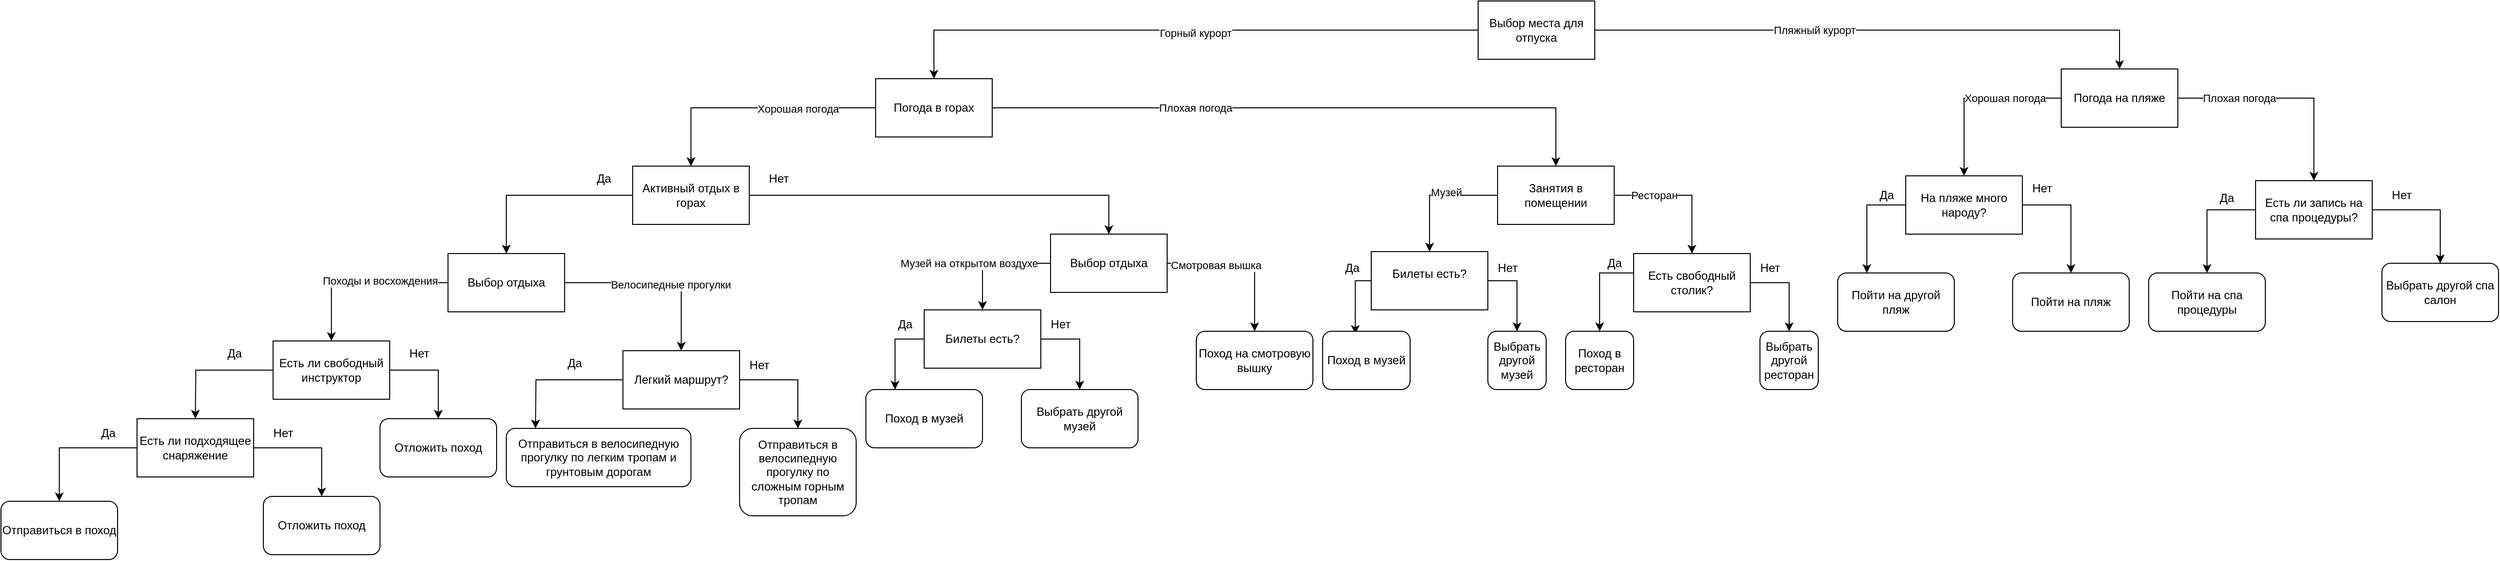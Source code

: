 <mxfile version="21.8.1" type="device">
  <diagram name="Страница 1" id="6pyIFCUkV2e-s-VGVG6v">
    <mxGraphModel dx="1034" dy="424" grid="1" gridSize="10" guides="1" tooltips="1" connect="1" arrows="1" fold="1" page="1" pageScale="1" pageWidth="827" pageHeight="1169" math="0" shadow="0">
      <root>
        <mxCell id="0" />
        <mxCell id="1" parent="0" />
        <mxCell id="yZ3_KTCY5JrwU7TRLGFP-92" style="edgeStyle=orthogonalEdgeStyle;rounded=0;orthogonalLoop=1;jettySize=auto;html=1;" parent="1" source="yZ3_KTCY5JrwU7TRLGFP-96" target="yZ3_KTCY5JrwU7TRLGFP-101" edge="1">
          <mxGeometry relative="1" as="geometry" />
        </mxCell>
        <mxCell id="yZ3_KTCY5JrwU7TRLGFP-93" value="Горный курорт" style="edgeLabel;html=1;align=center;verticalAlign=middle;resizable=0;points=[];" parent="yZ3_KTCY5JrwU7TRLGFP-92" vertex="1" connectable="0">
          <mxGeometry x="-0.044" y="3" relative="1" as="geometry">
            <mxPoint as="offset" />
          </mxGeometry>
        </mxCell>
        <mxCell id="yZ3_KTCY5JrwU7TRLGFP-94" style="edgeStyle=orthogonalEdgeStyle;rounded=0;orthogonalLoop=1;jettySize=auto;html=1;exitX=1;exitY=0.5;exitDx=0;exitDy=0;entryX=0.5;entryY=0;entryDx=0;entryDy=0;" parent="1" source="yZ3_KTCY5JrwU7TRLGFP-96" target="yZ3_KTCY5JrwU7TRLGFP-106" edge="1">
          <mxGeometry relative="1" as="geometry" />
        </mxCell>
        <mxCell id="yZ3_KTCY5JrwU7TRLGFP-95" value="Пляжный курорт" style="edgeLabel;html=1;align=center;verticalAlign=middle;resizable=0;points=[];" parent="yZ3_KTCY5JrwU7TRLGFP-94" vertex="1" connectable="0">
          <mxGeometry x="-0.221" relative="1" as="geometry">
            <mxPoint as="offset" />
          </mxGeometry>
        </mxCell>
        <mxCell id="yZ3_KTCY5JrwU7TRLGFP-96" value="Выбор места для отпуска" style="rounded=0;whiteSpace=wrap;html=1;" parent="1" vertex="1">
          <mxGeometry x="1600" y="630" width="120" height="60" as="geometry" />
        </mxCell>
        <mxCell id="yZ3_KTCY5JrwU7TRLGFP-97" style="edgeStyle=orthogonalEdgeStyle;rounded=0;orthogonalLoop=1;jettySize=auto;html=1;" parent="1" source="yZ3_KTCY5JrwU7TRLGFP-101" target="yZ3_KTCY5JrwU7TRLGFP-109" edge="1">
          <mxGeometry relative="1" as="geometry">
            <Array as="points">
              <mxPoint x="790" y="740" />
            </Array>
          </mxGeometry>
        </mxCell>
        <mxCell id="yZ3_KTCY5JrwU7TRLGFP-98" value="Хорошая погода" style="edgeLabel;html=1;align=center;verticalAlign=middle;resizable=0;points=[];" parent="yZ3_KTCY5JrwU7TRLGFP-97" vertex="1" connectable="0">
          <mxGeometry x="-0.356" y="1" relative="1" as="geometry">
            <mxPoint as="offset" />
          </mxGeometry>
        </mxCell>
        <mxCell id="yZ3_KTCY5JrwU7TRLGFP-99" style="edgeStyle=orthogonalEdgeStyle;rounded=0;orthogonalLoop=1;jettySize=auto;html=1;exitX=1;exitY=0.5;exitDx=0;exitDy=0;entryX=0.5;entryY=0;entryDx=0;entryDy=0;" parent="1" source="yZ3_KTCY5JrwU7TRLGFP-101" target="yZ3_KTCY5JrwU7TRLGFP-114" edge="1">
          <mxGeometry relative="1" as="geometry" />
        </mxCell>
        <mxCell id="yZ3_KTCY5JrwU7TRLGFP-100" value=" Плохая погода" style="edgeLabel;html=1;align=center;verticalAlign=middle;resizable=0;points=[];" parent="yZ3_KTCY5JrwU7TRLGFP-99" vertex="1" connectable="0">
          <mxGeometry x="-0.348" relative="1" as="geometry">
            <mxPoint as="offset" />
          </mxGeometry>
        </mxCell>
        <mxCell id="yZ3_KTCY5JrwU7TRLGFP-101" value="Погода в горах" style="rounded=0;whiteSpace=wrap;html=1;" parent="1" vertex="1">
          <mxGeometry x="980" y="710" width="120" height="60" as="geometry" />
        </mxCell>
        <mxCell id="yZ3_KTCY5JrwU7TRLGFP-102" style="edgeStyle=orthogonalEdgeStyle;rounded=0;orthogonalLoop=1;jettySize=auto;html=1;exitX=0;exitY=0.5;exitDx=0;exitDy=0;entryX=0.5;entryY=0;entryDx=0;entryDy=0;" parent="1" source="yZ3_KTCY5JrwU7TRLGFP-106" target="yZ3_KTCY5JrwU7TRLGFP-171" edge="1">
          <mxGeometry relative="1" as="geometry" />
        </mxCell>
        <mxCell id="yZ3_KTCY5JrwU7TRLGFP-103" value="Хорошая погода" style="edgeLabel;html=1;align=center;verticalAlign=middle;resizable=0;points=[];" parent="yZ3_KTCY5JrwU7TRLGFP-102" vertex="1" connectable="0">
          <mxGeometry x="-0.351" y="7" relative="1" as="geometry">
            <mxPoint y="-7" as="offset" />
          </mxGeometry>
        </mxCell>
        <mxCell id="yZ3_KTCY5JrwU7TRLGFP-104" style="edgeStyle=orthogonalEdgeStyle;rounded=0;orthogonalLoop=1;jettySize=auto;html=1;exitX=1;exitY=0.5;exitDx=0;exitDy=0;entryX=0.5;entryY=0;entryDx=0;entryDy=0;" parent="1" source="yZ3_KTCY5JrwU7TRLGFP-106" target="yZ3_KTCY5JrwU7TRLGFP-174" edge="1">
          <mxGeometry relative="1" as="geometry" />
        </mxCell>
        <mxCell id="yZ3_KTCY5JrwU7TRLGFP-105" value="Плохая погода" style="edgeLabel;html=1;align=center;verticalAlign=middle;resizable=0;points=[];" parent="yZ3_KTCY5JrwU7TRLGFP-104" vertex="1" connectable="0">
          <mxGeometry x="-0.641" y="-1" relative="1" as="geometry">
            <mxPoint x="22" y="-1" as="offset" />
          </mxGeometry>
        </mxCell>
        <mxCell id="yZ3_KTCY5JrwU7TRLGFP-106" value="Погода на пляже" style="rounded=0;whiteSpace=wrap;html=1;" parent="1" vertex="1">
          <mxGeometry x="2200" y="700" width="120" height="60" as="geometry" />
        </mxCell>
        <mxCell id="yZ3_KTCY5JrwU7TRLGFP-107" style="edgeStyle=orthogonalEdgeStyle;rounded=0;orthogonalLoop=1;jettySize=auto;html=1;" parent="1" source="yZ3_KTCY5JrwU7TRLGFP-109" target="yZ3_KTCY5JrwU7TRLGFP-119" edge="1">
          <mxGeometry relative="1" as="geometry" />
        </mxCell>
        <mxCell id="yZ3_KTCY5JrwU7TRLGFP-108" style="edgeStyle=orthogonalEdgeStyle;rounded=0;orthogonalLoop=1;jettySize=auto;html=1;exitX=1;exitY=0.5;exitDx=0;exitDy=0;entryX=0.5;entryY=0;entryDx=0;entryDy=0;" parent="1" source="yZ3_KTCY5JrwU7TRLGFP-109" target="yZ3_KTCY5JrwU7TRLGFP-124" edge="1">
          <mxGeometry relative="1" as="geometry" />
        </mxCell>
        <mxCell id="yZ3_KTCY5JrwU7TRLGFP-109" value="Активный отдых в горах" style="rounded=0;whiteSpace=wrap;html=1;" parent="1" vertex="1">
          <mxGeometry x="730" y="800" width="120" height="60" as="geometry" />
        </mxCell>
        <mxCell id="yZ3_KTCY5JrwU7TRLGFP-110" style="edgeStyle=orthogonalEdgeStyle;rounded=0;orthogonalLoop=1;jettySize=auto;html=1;exitX=0;exitY=0.5;exitDx=0;exitDy=0;entryX=0.5;entryY=0;entryDx=0;entryDy=0;" parent="1" source="yZ3_KTCY5JrwU7TRLGFP-114" target="yZ3_KTCY5JrwU7TRLGFP-157" edge="1">
          <mxGeometry relative="1" as="geometry" />
        </mxCell>
        <mxCell id="yZ3_KTCY5JrwU7TRLGFP-111" value="Музей" style="edgeLabel;html=1;align=center;verticalAlign=middle;resizable=0;points=[];" parent="yZ3_KTCY5JrwU7TRLGFP-110" vertex="1" connectable="0">
          <mxGeometry x="-0.162" y="-3" relative="1" as="geometry">
            <mxPoint as="offset" />
          </mxGeometry>
        </mxCell>
        <mxCell id="yZ3_KTCY5JrwU7TRLGFP-112" style="edgeStyle=orthogonalEdgeStyle;rounded=0;orthogonalLoop=1;jettySize=auto;html=1;exitX=1;exitY=0.5;exitDx=0;exitDy=0;" parent="1" source="yZ3_KTCY5JrwU7TRLGFP-114" target="yZ3_KTCY5JrwU7TRLGFP-160" edge="1">
          <mxGeometry relative="1" as="geometry" />
        </mxCell>
        <mxCell id="yZ3_KTCY5JrwU7TRLGFP-113" value="Ресторан" style="edgeLabel;html=1;align=center;verticalAlign=middle;resizable=0;points=[];" parent="yZ3_KTCY5JrwU7TRLGFP-112" vertex="1" connectable="0">
          <mxGeometry x="-0.395" y="-9" relative="1" as="geometry">
            <mxPoint x="-2" y="-9" as="offset" />
          </mxGeometry>
        </mxCell>
        <mxCell id="yZ3_KTCY5JrwU7TRLGFP-114" value="Занятия в помещении" style="rounded=0;whiteSpace=wrap;html=1;" parent="1" vertex="1">
          <mxGeometry x="1620" y="800" width="120" height="60" as="geometry" />
        </mxCell>
        <mxCell id="yZ3_KTCY5JrwU7TRLGFP-115" style="edgeStyle=orthogonalEdgeStyle;rounded=0;orthogonalLoop=1;jettySize=auto;html=1;entryX=0.5;entryY=0;entryDx=0;entryDy=0;" parent="1" source="yZ3_KTCY5JrwU7TRLGFP-119" target="yZ3_KTCY5JrwU7TRLGFP-129" edge="1">
          <mxGeometry relative="1" as="geometry" />
        </mxCell>
        <mxCell id="yZ3_KTCY5JrwU7TRLGFP-116" value="Походы и восхождения" style="edgeLabel;html=1;align=center;verticalAlign=middle;resizable=0;points=[];" parent="yZ3_KTCY5JrwU7TRLGFP-115" vertex="1" connectable="0">
          <mxGeometry x="-0.219" y="-2" relative="1" as="geometry">
            <mxPoint as="offset" />
          </mxGeometry>
        </mxCell>
        <mxCell id="yZ3_KTCY5JrwU7TRLGFP-117" style="edgeStyle=orthogonalEdgeStyle;rounded=0;orthogonalLoop=1;jettySize=auto;html=1;exitX=1;exitY=0.5;exitDx=0;exitDy=0;entryX=0.5;entryY=0;entryDx=0;entryDy=0;" parent="1" source="yZ3_KTCY5JrwU7TRLGFP-119" target="yZ3_KTCY5JrwU7TRLGFP-132" edge="1">
          <mxGeometry relative="1" as="geometry" />
        </mxCell>
        <mxCell id="yZ3_KTCY5JrwU7TRLGFP-118" value="Велосипедные прогулки" style="edgeLabel;html=1;align=center;verticalAlign=middle;resizable=0;points=[];" parent="yZ3_KTCY5JrwU7TRLGFP-117" vertex="1" connectable="0">
          <mxGeometry x="0.149" y="-2" relative="1" as="geometry">
            <mxPoint as="offset" />
          </mxGeometry>
        </mxCell>
        <mxCell id="yZ3_KTCY5JrwU7TRLGFP-119" value="Выбор отдыха" style="rounded=0;whiteSpace=wrap;html=1;" parent="1" vertex="1">
          <mxGeometry x="540" y="890" width="120" height="60" as="geometry" />
        </mxCell>
        <mxCell id="yZ3_KTCY5JrwU7TRLGFP-120" style="edgeStyle=orthogonalEdgeStyle;rounded=0;orthogonalLoop=1;jettySize=auto;html=1;entryX=0.5;entryY=0;entryDx=0;entryDy=0;" parent="1" source="yZ3_KTCY5JrwU7TRLGFP-124" target="yZ3_KTCY5JrwU7TRLGFP-149" edge="1">
          <mxGeometry relative="1" as="geometry">
            <Array as="points">
              <mxPoint x="1090" y="900" />
              <mxPoint x="1090" y="948" />
            </Array>
          </mxGeometry>
        </mxCell>
        <mxCell id="yZ3_KTCY5JrwU7TRLGFP-121" value="Музей на открытом воздухе&lt;br&gt;" style="edgeLabel;html=1;align=center;verticalAlign=middle;resizable=0;points=[];" parent="yZ3_KTCY5JrwU7TRLGFP-120" vertex="1" connectable="0">
          <mxGeometry x="-0.139" y="5" relative="1" as="geometry">
            <mxPoint x="-33" y="-5" as="offset" />
          </mxGeometry>
        </mxCell>
        <mxCell id="yZ3_KTCY5JrwU7TRLGFP-122" style="edgeStyle=orthogonalEdgeStyle;rounded=0;orthogonalLoop=1;jettySize=auto;html=1;exitX=1;exitY=0.5;exitDx=0;exitDy=0;entryX=0.5;entryY=0;entryDx=0;entryDy=0;" parent="1" source="yZ3_KTCY5JrwU7TRLGFP-124" target="yZ3_KTCY5JrwU7TRLGFP-154" edge="1">
          <mxGeometry relative="1" as="geometry">
            <mxPoint x="1440" y="960" as="targetPoint" />
          </mxGeometry>
        </mxCell>
        <mxCell id="yZ3_KTCY5JrwU7TRLGFP-123" value="Смотровая вышка" style="edgeLabel;html=1;align=center;verticalAlign=middle;resizable=0;points=[];" parent="yZ3_KTCY5JrwU7TRLGFP-122" vertex="1" connectable="0">
          <mxGeometry x="-0.389" y="-2" relative="1" as="geometry">
            <mxPoint x="1" as="offset" />
          </mxGeometry>
        </mxCell>
        <mxCell id="yZ3_KTCY5JrwU7TRLGFP-124" value="Выбор отдыха" style="rounded=0;whiteSpace=wrap;html=1;" parent="1" vertex="1">
          <mxGeometry x="1160" y="870" width="120" height="60" as="geometry" />
        </mxCell>
        <mxCell id="yZ3_KTCY5JrwU7TRLGFP-125" value="Да&lt;br&gt;" style="text;html=1;align=center;verticalAlign=middle;resizable=0;points=[];autosize=1;strokeColor=none;fillColor=none;" parent="1" vertex="1">
          <mxGeometry x="680" y="798" width="40" height="30" as="geometry" />
        </mxCell>
        <mxCell id="yZ3_KTCY5JrwU7TRLGFP-126" value="Нет" style="text;html=1;align=center;verticalAlign=middle;resizable=0;points=[];autosize=1;strokeColor=none;fillColor=none;" parent="1" vertex="1">
          <mxGeometry x="860" y="798" width="40" height="30" as="geometry" />
        </mxCell>
        <mxCell id="yZ3_KTCY5JrwU7TRLGFP-127" style="edgeStyle=orthogonalEdgeStyle;rounded=0;orthogonalLoop=1;jettySize=auto;html=1;exitX=0;exitY=0.5;exitDx=0;exitDy=0;entryX=0.5;entryY=0;entryDx=0;entryDy=0;" parent="1" source="yZ3_KTCY5JrwU7TRLGFP-129" edge="1">
          <mxGeometry relative="1" as="geometry">
            <mxPoint x="280" y="1060" as="targetPoint" />
          </mxGeometry>
        </mxCell>
        <mxCell id="yZ3_KTCY5JrwU7TRLGFP-128" style="edgeStyle=orthogonalEdgeStyle;rounded=0;orthogonalLoop=1;jettySize=auto;html=1;exitX=1;exitY=0.5;exitDx=0;exitDy=0;" parent="1" source="yZ3_KTCY5JrwU7TRLGFP-129" target="yZ3_KTCY5JrwU7TRLGFP-139" edge="1">
          <mxGeometry relative="1" as="geometry" />
        </mxCell>
        <mxCell id="yZ3_KTCY5JrwU7TRLGFP-129" value="Есть ли свободный инструктор" style="rounded=0;whiteSpace=wrap;html=1;" parent="1" vertex="1">
          <mxGeometry x="360" y="980" width="120" height="60" as="geometry" />
        </mxCell>
        <mxCell id="yZ3_KTCY5JrwU7TRLGFP-130" style="edgeStyle=orthogonalEdgeStyle;rounded=0;orthogonalLoop=1;jettySize=auto;html=1;exitX=0;exitY=0.5;exitDx=0;exitDy=0;entryX=0.25;entryY=0;entryDx=0;entryDy=0;" parent="1" source="yZ3_KTCY5JrwU7TRLGFP-132" edge="1">
          <mxGeometry relative="1" as="geometry">
            <mxPoint x="630" y="1070" as="targetPoint" />
          </mxGeometry>
        </mxCell>
        <mxCell id="yZ3_KTCY5JrwU7TRLGFP-131" style="edgeStyle=orthogonalEdgeStyle;rounded=0;orthogonalLoop=1;jettySize=auto;html=1;exitX=1;exitY=0.5;exitDx=0;exitDy=0;entryX=0.5;entryY=0;entryDx=0;entryDy=0;" parent="1" source="yZ3_KTCY5JrwU7TRLGFP-132" target="yZ3_KTCY5JrwU7TRLGFP-145" edge="1">
          <mxGeometry relative="1" as="geometry" />
        </mxCell>
        <mxCell id="yZ3_KTCY5JrwU7TRLGFP-132" value="Легкий маршрут?" style="rounded=0;whiteSpace=wrap;html=1;" parent="1" vertex="1">
          <mxGeometry x="720" y="990" width="120" height="60" as="geometry" />
        </mxCell>
        <mxCell id="yZ3_KTCY5JrwU7TRLGFP-133" value="Да" style="text;html=1;align=center;verticalAlign=middle;resizable=0;points=[];autosize=1;strokeColor=none;fillColor=none;" parent="1" vertex="1">
          <mxGeometry x="300" y="978" width="40" height="30" as="geometry" />
        </mxCell>
        <mxCell id="yZ3_KTCY5JrwU7TRLGFP-134" style="edgeStyle=orthogonalEdgeStyle;rounded=0;orthogonalLoop=1;jettySize=auto;html=1;exitX=0;exitY=0.5;exitDx=0;exitDy=0;entryX=0.5;entryY=0;entryDx=0;entryDy=0;" parent="1" source="yZ3_KTCY5JrwU7TRLGFP-136" target="yZ3_KTCY5JrwU7TRLGFP-137" edge="1">
          <mxGeometry relative="1" as="geometry" />
        </mxCell>
        <mxCell id="yZ3_KTCY5JrwU7TRLGFP-135" style="edgeStyle=orthogonalEdgeStyle;rounded=0;orthogonalLoop=1;jettySize=auto;html=1;exitX=1;exitY=0.5;exitDx=0;exitDy=0;" parent="1" source="yZ3_KTCY5JrwU7TRLGFP-136" target="yZ3_KTCY5JrwU7TRLGFP-138" edge="1">
          <mxGeometry relative="1" as="geometry" />
        </mxCell>
        <mxCell id="yZ3_KTCY5JrwU7TRLGFP-136" value="Есть ли подходящее снаряжение" style="rounded=0;whiteSpace=wrap;html=1;" parent="1" vertex="1">
          <mxGeometry x="220" y="1060" width="120" height="60" as="geometry" />
        </mxCell>
        <mxCell id="yZ3_KTCY5JrwU7TRLGFP-137" value="Отправиться в поход" style="rounded=1;whiteSpace=wrap;html=1;" parent="1" vertex="1">
          <mxGeometry x="80" y="1145" width="120" height="60" as="geometry" />
        </mxCell>
        <mxCell id="yZ3_KTCY5JrwU7TRLGFP-138" value="Отложить поход" style="rounded=1;whiteSpace=wrap;html=1;" parent="1" vertex="1">
          <mxGeometry x="350" y="1140" width="120" height="60" as="geometry" />
        </mxCell>
        <mxCell id="yZ3_KTCY5JrwU7TRLGFP-139" value="Отложить поход" style="rounded=1;whiteSpace=wrap;html=1;" parent="1" vertex="1">
          <mxGeometry x="470" y="1060" width="120" height="60" as="geometry" />
        </mxCell>
        <mxCell id="yZ3_KTCY5JrwU7TRLGFP-140" value="Нет" style="text;html=1;align=center;verticalAlign=middle;resizable=0;points=[];autosize=1;strokeColor=none;fillColor=none;" parent="1" vertex="1">
          <mxGeometry x="490" y="978" width="40" height="30" as="geometry" />
        </mxCell>
        <mxCell id="yZ3_KTCY5JrwU7TRLGFP-141" value="Да" style="text;html=1;align=center;verticalAlign=middle;resizable=0;points=[];autosize=1;strokeColor=none;fillColor=none;" parent="1" vertex="1">
          <mxGeometry x="170" y="1060" width="40" height="30" as="geometry" />
        </mxCell>
        <mxCell id="yZ3_KTCY5JrwU7TRLGFP-142" value="Нет" style="text;html=1;align=center;verticalAlign=middle;resizable=0;points=[];autosize=1;strokeColor=none;fillColor=none;" parent="1" vertex="1">
          <mxGeometry x="350" y="1060" width="40" height="30" as="geometry" />
        </mxCell>
        <mxCell id="yZ3_KTCY5JrwU7TRLGFP-143" value="Да" style="text;html=1;align=center;verticalAlign=middle;resizable=0;points=[];autosize=1;strokeColor=none;fillColor=none;" parent="1" vertex="1">
          <mxGeometry x="650" y="988" width="40" height="30" as="geometry" />
        </mxCell>
        <mxCell id="yZ3_KTCY5JrwU7TRLGFP-144" value="Отправиться в велосипедную прогулку по легким тропам и грунтовым дорогам" style="rounded=1;whiteSpace=wrap;html=1;" parent="1" vertex="1">
          <mxGeometry x="600" y="1070" width="190" height="60" as="geometry" />
        </mxCell>
        <mxCell id="yZ3_KTCY5JrwU7TRLGFP-145" value="Отправиться в велосипедную прогулку по сложным горным тропам" style="rounded=1;whiteSpace=wrap;html=1;" parent="1" vertex="1">
          <mxGeometry x="840" y="1070" width="120" height="90" as="geometry" />
        </mxCell>
        <mxCell id="yZ3_KTCY5JrwU7TRLGFP-146" value="Нет&lt;br&gt;" style="text;html=1;align=center;verticalAlign=middle;resizable=0;points=[];autosize=1;strokeColor=none;fillColor=none;" parent="1" vertex="1">
          <mxGeometry x="840" y="990" width="40" height="30" as="geometry" />
        </mxCell>
        <mxCell id="yZ3_KTCY5JrwU7TRLGFP-147" style="edgeStyle=orthogonalEdgeStyle;rounded=0;orthogonalLoop=1;jettySize=auto;html=1;exitX=0;exitY=0.5;exitDx=0;exitDy=0;entryX=0.25;entryY=0;entryDx=0;entryDy=0;" parent="1" source="yZ3_KTCY5JrwU7TRLGFP-149" target="yZ3_KTCY5JrwU7TRLGFP-150" edge="1">
          <mxGeometry relative="1" as="geometry" />
        </mxCell>
        <mxCell id="yZ3_KTCY5JrwU7TRLGFP-148" style="edgeStyle=orthogonalEdgeStyle;rounded=0;orthogonalLoop=1;jettySize=auto;html=1;exitX=1;exitY=0.5;exitDx=0;exitDy=0;entryX=0.5;entryY=0;entryDx=0;entryDy=0;" parent="1" source="yZ3_KTCY5JrwU7TRLGFP-149" target="yZ3_KTCY5JrwU7TRLGFP-152" edge="1">
          <mxGeometry relative="1" as="geometry" />
        </mxCell>
        <mxCell id="yZ3_KTCY5JrwU7TRLGFP-149" value="Билеты есть?&lt;br&gt;" style="rounded=0;whiteSpace=wrap;html=1;" parent="1" vertex="1">
          <mxGeometry x="1030" y="948" width="120" height="60" as="geometry" />
        </mxCell>
        <mxCell id="yZ3_KTCY5JrwU7TRLGFP-150" value="Поход в музей" style="rounded=1;whiteSpace=wrap;html=1;" parent="1" vertex="1">
          <mxGeometry x="970" y="1030" width="120" height="60" as="geometry" />
        </mxCell>
        <mxCell id="yZ3_KTCY5JrwU7TRLGFP-151" value="Да" style="text;html=1;align=center;verticalAlign=middle;resizable=0;points=[];autosize=1;strokeColor=none;fillColor=none;" parent="1" vertex="1">
          <mxGeometry x="990" y="948" width="40" height="30" as="geometry" />
        </mxCell>
        <mxCell id="yZ3_KTCY5JrwU7TRLGFP-152" value="Выбрать другой музей" style="rounded=1;whiteSpace=wrap;html=1;" parent="1" vertex="1">
          <mxGeometry x="1130" y="1030" width="120" height="60" as="geometry" />
        </mxCell>
        <mxCell id="yZ3_KTCY5JrwU7TRLGFP-153" value="Нет" style="text;html=1;align=center;verticalAlign=middle;resizable=0;points=[];autosize=1;strokeColor=none;fillColor=none;" parent="1" vertex="1">
          <mxGeometry x="1150" y="948" width="40" height="30" as="geometry" />
        </mxCell>
        <mxCell id="yZ3_KTCY5JrwU7TRLGFP-154" value="Поход на смотровую вышку" style="rounded=1;whiteSpace=wrap;html=1;" parent="1" vertex="1">
          <mxGeometry x="1310" y="970" width="120" height="60" as="geometry" />
        </mxCell>
        <mxCell id="yZ3_KTCY5JrwU7TRLGFP-155" style="edgeStyle=orthogonalEdgeStyle;rounded=0;orthogonalLoop=1;jettySize=auto;html=1;exitX=0;exitY=0.5;exitDx=0;exitDy=0;entryX=0.373;entryY=0.046;entryDx=0;entryDy=0;entryPerimeter=0;" parent="1" source="yZ3_KTCY5JrwU7TRLGFP-157" target="yZ3_KTCY5JrwU7TRLGFP-161" edge="1">
          <mxGeometry relative="1" as="geometry">
            <Array as="points">
              <mxPoint x="1474" y="918" />
            </Array>
          </mxGeometry>
        </mxCell>
        <mxCell id="yZ3_KTCY5JrwU7TRLGFP-156" style="edgeStyle=orthogonalEdgeStyle;rounded=0;orthogonalLoop=1;jettySize=auto;html=1;exitX=1;exitY=0.5;exitDx=0;exitDy=0;entryX=0.5;entryY=0;entryDx=0;entryDy=0;" parent="1" source="yZ3_KTCY5JrwU7TRLGFP-157" target="yZ3_KTCY5JrwU7TRLGFP-163" edge="1">
          <mxGeometry relative="1" as="geometry" />
        </mxCell>
        <mxCell id="yZ3_KTCY5JrwU7TRLGFP-157" value="&#xa;&lt;span style=&quot;color: rgb(0, 0, 0); font-family: Helvetica; font-size: 12px; font-style: normal; font-variant-ligatures: normal; font-variant-caps: normal; font-weight: 400; letter-spacing: normal; orphans: 2; text-align: center; text-indent: 0px; text-transform: none; widows: 2; word-spacing: 0px; -webkit-text-stroke-width: 0px; background-color: rgb(251, 251, 251); text-decoration-thickness: initial; text-decoration-style: initial; text-decoration-color: initial; float: none; display: inline !important;&quot;&gt;Билеты есть?&lt;/span&gt;&#xa;&#xa;" style="rounded=0;whiteSpace=wrap;html=1;" parent="1" vertex="1">
          <mxGeometry x="1490" y="888" width="120" height="60" as="geometry" />
        </mxCell>
        <mxCell id="yZ3_KTCY5JrwU7TRLGFP-158" style="edgeStyle=orthogonalEdgeStyle;rounded=0;orthogonalLoop=1;jettySize=auto;html=1;entryX=0.5;entryY=0;entryDx=0;entryDy=0;" parent="1" source="yZ3_KTCY5JrwU7TRLGFP-160" target="yZ3_KTCY5JrwU7TRLGFP-165" edge="1">
          <mxGeometry relative="1" as="geometry">
            <Array as="points">
              <mxPoint x="1725" y="910" />
            </Array>
          </mxGeometry>
        </mxCell>
        <mxCell id="yZ3_KTCY5JrwU7TRLGFP-159" style="edgeStyle=orthogonalEdgeStyle;rounded=0;orthogonalLoop=1;jettySize=auto;html=1;exitX=1;exitY=0.5;exitDx=0;exitDy=0;" parent="1" source="yZ3_KTCY5JrwU7TRLGFP-160" target="yZ3_KTCY5JrwU7TRLGFP-166" edge="1">
          <mxGeometry relative="1" as="geometry" />
        </mxCell>
        <mxCell id="yZ3_KTCY5JrwU7TRLGFP-160" value="Есть свободный столик?" style="rounded=0;whiteSpace=wrap;html=1;" parent="1" vertex="1">
          <mxGeometry x="1760" y="890" width="120" height="60" as="geometry" />
        </mxCell>
        <mxCell id="yZ3_KTCY5JrwU7TRLGFP-161" value="Поход в музей" style="rounded=1;whiteSpace=wrap;html=1;" parent="1" vertex="1">
          <mxGeometry x="1440" y="970" width="90" height="60" as="geometry" />
        </mxCell>
        <mxCell id="yZ3_KTCY5JrwU7TRLGFP-162" value="Да" style="text;html=1;align=center;verticalAlign=middle;resizable=0;points=[];autosize=1;strokeColor=none;fillColor=none;" parent="1" vertex="1">
          <mxGeometry x="1450" y="890" width="40" height="30" as="geometry" />
        </mxCell>
        <mxCell id="yZ3_KTCY5JrwU7TRLGFP-163" value="Выбрать другой музей" style="rounded=1;whiteSpace=wrap;html=1;" parent="1" vertex="1">
          <mxGeometry x="1610" y="970" width="60" height="60" as="geometry" />
        </mxCell>
        <mxCell id="yZ3_KTCY5JrwU7TRLGFP-164" value="Нет" style="text;html=1;align=center;verticalAlign=middle;resizable=0;points=[];autosize=1;strokeColor=none;fillColor=none;" parent="1" vertex="1">
          <mxGeometry x="1610" y="890" width="40" height="30" as="geometry" />
        </mxCell>
        <mxCell id="yZ3_KTCY5JrwU7TRLGFP-165" value="Поход в ресторан" style="rounded=1;whiteSpace=wrap;html=1;" parent="1" vertex="1">
          <mxGeometry x="1690" y="970" width="70" height="60" as="geometry" />
        </mxCell>
        <mxCell id="yZ3_KTCY5JrwU7TRLGFP-166" value="Выбрать другой ресторан" style="rounded=1;whiteSpace=wrap;html=1;" parent="1" vertex="1">
          <mxGeometry x="1890" y="970" width="60" height="60" as="geometry" />
        </mxCell>
        <mxCell id="yZ3_KTCY5JrwU7TRLGFP-167" value="Да" style="text;html=1;align=center;verticalAlign=middle;resizable=0;points=[];autosize=1;strokeColor=none;fillColor=none;" parent="1" vertex="1">
          <mxGeometry x="1720" y="885" width="40" height="30" as="geometry" />
        </mxCell>
        <mxCell id="yZ3_KTCY5JrwU7TRLGFP-168" value="Нет" style="text;html=1;align=center;verticalAlign=middle;resizable=0;points=[];autosize=1;strokeColor=none;fillColor=none;" parent="1" vertex="1">
          <mxGeometry x="1880" y="890" width="40" height="30" as="geometry" />
        </mxCell>
        <mxCell id="yZ3_KTCY5JrwU7TRLGFP-169" style="edgeStyle=orthogonalEdgeStyle;rounded=0;orthogonalLoop=1;jettySize=auto;html=1;exitX=0;exitY=0.5;exitDx=0;exitDy=0;entryX=0.25;entryY=0;entryDx=0;entryDy=0;" parent="1" source="yZ3_KTCY5JrwU7TRLGFP-171" target="yZ3_KTCY5JrwU7TRLGFP-175" edge="1">
          <mxGeometry relative="1" as="geometry" />
        </mxCell>
        <mxCell id="yZ3_KTCY5JrwU7TRLGFP-170" style="edgeStyle=orthogonalEdgeStyle;rounded=0;orthogonalLoop=1;jettySize=auto;html=1;exitX=1;exitY=0.5;exitDx=0;exitDy=0;entryX=0.5;entryY=0;entryDx=0;entryDy=0;" parent="1" source="yZ3_KTCY5JrwU7TRLGFP-171" target="yZ3_KTCY5JrwU7TRLGFP-177" edge="1">
          <mxGeometry relative="1" as="geometry" />
        </mxCell>
        <mxCell id="yZ3_KTCY5JrwU7TRLGFP-171" value="На пляже много народу?" style="rounded=0;whiteSpace=wrap;html=1;" parent="1" vertex="1">
          <mxGeometry x="2040" y="810" width="120" height="60" as="geometry" />
        </mxCell>
        <mxCell id="yZ3_KTCY5JrwU7TRLGFP-172" style="edgeStyle=orthogonalEdgeStyle;rounded=0;orthogonalLoop=1;jettySize=auto;html=1;exitX=0;exitY=0.5;exitDx=0;exitDy=0;entryX=0.5;entryY=0;entryDx=0;entryDy=0;" parent="1" source="yZ3_KTCY5JrwU7TRLGFP-174" target="yZ3_KTCY5JrwU7TRLGFP-179" edge="1">
          <mxGeometry relative="1" as="geometry" />
        </mxCell>
        <mxCell id="yZ3_KTCY5JrwU7TRLGFP-173" style="edgeStyle=orthogonalEdgeStyle;rounded=0;orthogonalLoop=1;jettySize=auto;html=1;exitX=1;exitY=0.5;exitDx=0;exitDy=0;" parent="1" source="yZ3_KTCY5JrwU7TRLGFP-174" target="yZ3_KTCY5JrwU7TRLGFP-180" edge="1">
          <mxGeometry relative="1" as="geometry" />
        </mxCell>
        <mxCell id="yZ3_KTCY5JrwU7TRLGFP-174" value="Есть ли запись на спа процедуры?" style="rounded=0;whiteSpace=wrap;html=1;" parent="1" vertex="1">
          <mxGeometry x="2400" y="815" width="120" height="60" as="geometry" />
        </mxCell>
        <mxCell id="yZ3_KTCY5JrwU7TRLGFP-175" value="Пойти на другой пляж" style="rounded=1;whiteSpace=wrap;html=1;" parent="1" vertex="1">
          <mxGeometry x="1970" y="910" width="120" height="60" as="geometry" />
        </mxCell>
        <mxCell id="yZ3_KTCY5JrwU7TRLGFP-176" value="Да" style="text;html=1;align=center;verticalAlign=middle;resizable=0;points=[];autosize=1;strokeColor=none;fillColor=none;" parent="1" vertex="1">
          <mxGeometry x="2000" y="815" width="40" height="30" as="geometry" />
        </mxCell>
        <mxCell id="yZ3_KTCY5JrwU7TRLGFP-177" value="Пойти на пляж" style="rounded=1;whiteSpace=wrap;html=1;" parent="1" vertex="1">
          <mxGeometry x="2150" y="910" width="120" height="60" as="geometry" />
        </mxCell>
        <mxCell id="yZ3_KTCY5JrwU7TRLGFP-178" value="Нет" style="text;html=1;align=center;verticalAlign=middle;resizable=0;points=[];autosize=1;strokeColor=none;fillColor=none;" parent="1" vertex="1">
          <mxGeometry x="2160" y="808" width="40" height="30" as="geometry" />
        </mxCell>
        <mxCell id="yZ3_KTCY5JrwU7TRLGFP-179" value="Пойти на спа процедуры" style="rounded=1;whiteSpace=wrap;html=1;" parent="1" vertex="1">
          <mxGeometry x="2290" y="910" width="120" height="60" as="geometry" />
        </mxCell>
        <mxCell id="yZ3_KTCY5JrwU7TRLGFP-180" value="Выбрать другой спа салон" style="rounded=1;whiteSpace=wrap;html=1;" parent="1" vertex="1">
          <mxGeometry x="2530" y="900" width="120" height="60" as="geometry" />
        </mxCell>
        <mxCell id="yZ3_KTCY5JrwU7TRLGFP-181" value="Да" style="text;html=1;align=center;verticalAlign=middle;resizable=0;points=[];autosize=1;strokeColor=none;fillColor=none;" parent="1" vertex="1">
          <mxGeometry x="2350" y="818" width="40" height="30" as="geometry" />
        </mxCell>
        <mxCell id="yZ3_KTCY5JrwU7TRLGFP-182" value="Нет" style="text;html=1;align=center;verticalAlign=middle;resizable=0;points=[];autosize=1;strokeColor=none;fillColor=none;" parent="1" vertex="1">
          <mxGeometry x="2530" y="815" width="40" height="30" as="geometry" />
        </mxCell>
      </root>
    </mxGraphModel>
  </diagram>
</mxfile>
